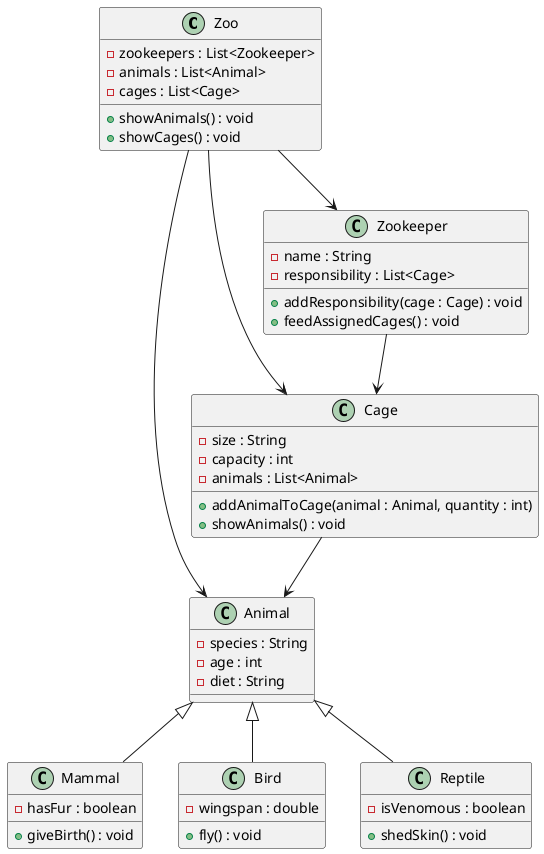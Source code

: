 @startuml

class Zoo {
    -zookeepers : List<Zookeeper>
    -animals : List<Animal>
    -cages : List<Cage>
    +showAnimals() : void
    +showCages() : void
}
class Animal {
    -species : String
    -age : int
    -diet : String
}

class Mammal {
    - hasFur : boolean
    + giveBirth() : void
}

class Bird {
    - wingspan : double
    + fly() : void
}

class Reptile {
    - isVenomous : boolean
    + shedSkin() : void
}


class Cage {
    -size : String
    -capacity : int
    -animals : List<Animal>
    +addAnimalToCage(animal : Animal, quantity : int)
    +showAnimals() : void
}

class Zookeeper {
    -name : String
    -responsibility : List<Cage>
    +addResponsibility(cage : Cage) : void
    +feedAssignedCages() : void
}

Animal <|-- Mammal
Animal <|-- Bird
Animal <|-- Reptile

Zoo --> Zookeeper
Zoo --> Animal
Zoo --> Cage
Cage --> Animal
Zookeeper --> Cage

@enduml